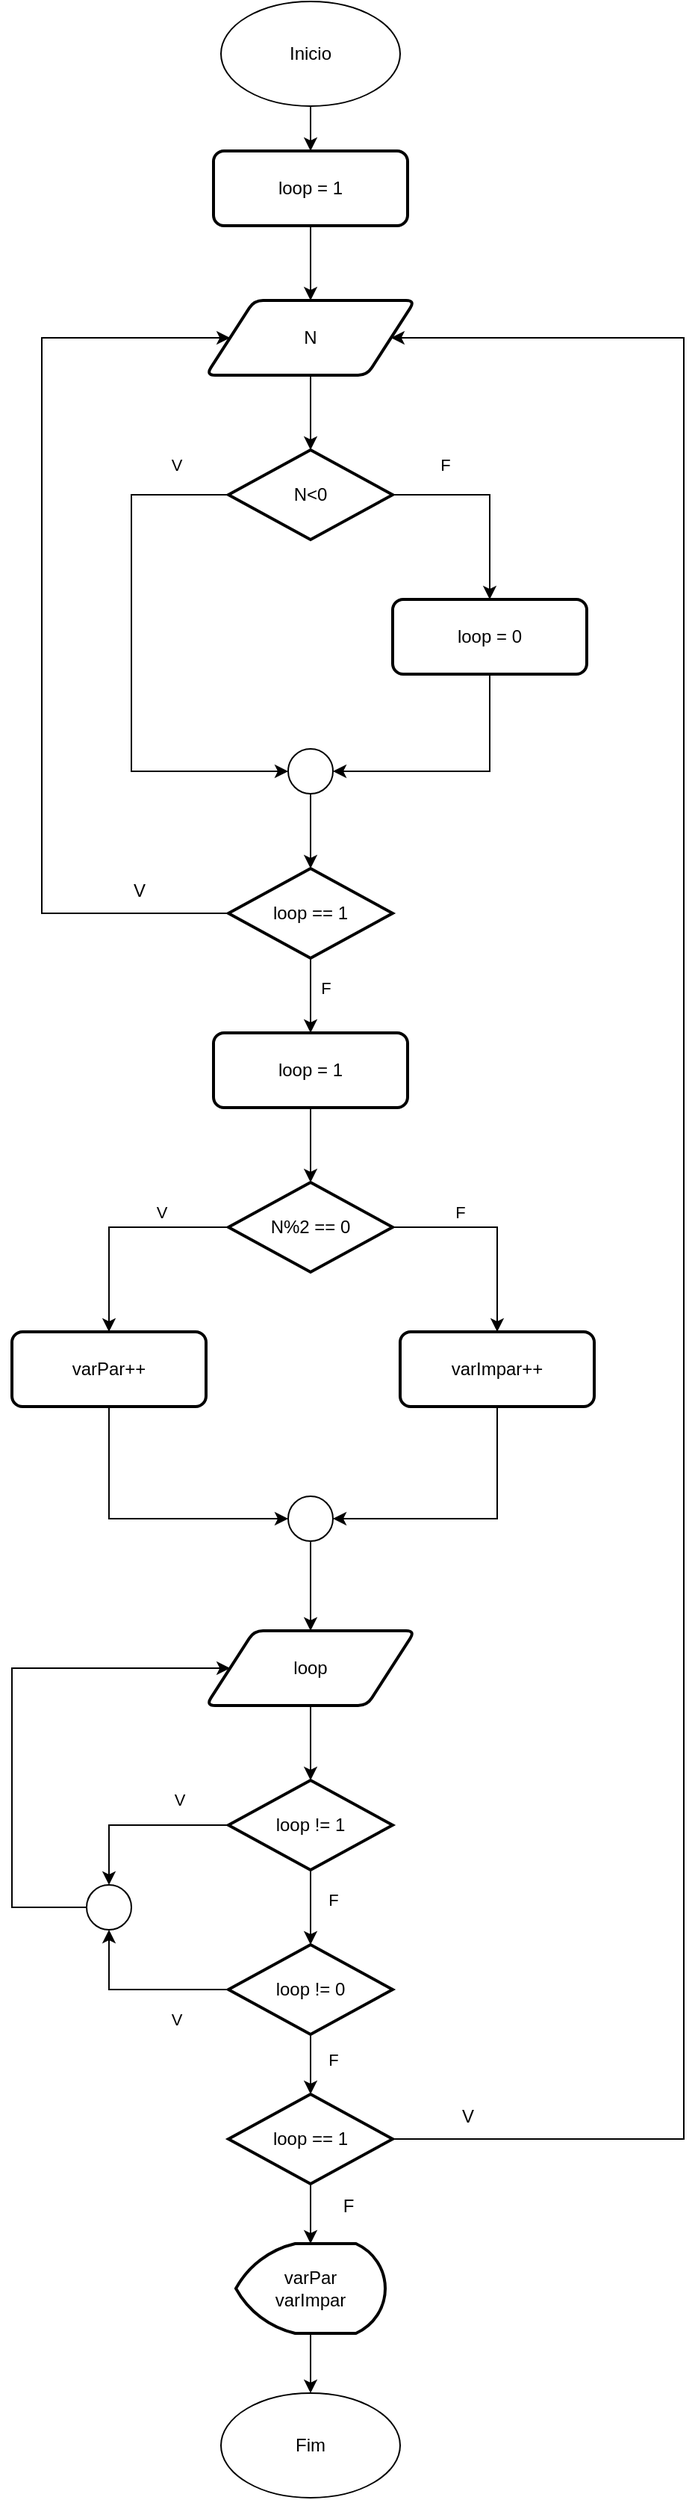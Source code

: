 <mxfile version="26.0.4">
  <diagram name="Página-1" id="EQY7rx08GIGifhaFdDs0">
    <mxGraphModel dx="545" dy="1867" grid="1" gridSize="10" guides="1" tooltips="1" connect="1" arrows="1" fold="1" page="1" pageScale="1" pageWidth="827" pageHeight="1169" math="0" shadow="0">
      <root>
        <mxCell id="0" />
        <mxCell id="1" parent="0" />
        <mxCell id="6GOztxUwA011YL0eF0oX-51" style="edgeStyle=orthogonalEdgeStyle;rounded=0;orthogonalLoop=1;jettySize=auto;html=1;exitX=0.5;exitY=1;exitDx=0;exitDy=0;entryX=0.5;entryY=0;entryDx=0;entryDy=0;" edge="1" parent="1" source="6GOztxUwA011YL0eF0oX-1" target="6GOztxUwA011YL0eF0oX-48">
          <mxGeometry relative="1" as="geometry" />
        </mxCell>
        <mxCell id="6GOztxUwA011YL0eF0oX-1" value="Inicio" style="ellipse;whiteSpace=wrap;html=1;" vertex="1" parent="1">
          <mxGeometry x="210" y="-20" width="120" height="70" as="geometry" />
        </mxCell>
        <mxCell id="6GOztxUwA011YL0eF0oX-2" value="Fim" style="ellipse;whiteSpace=wrap;html=1;" vertex="1" parent="1">
          <mxGeometry x="210" y="1580" width="120" height="70" as="geometry" />
        </mxCell>
        <mxCell id="6GOztxUwA011YL0eF0oX-52" style="edgeStyle=orthogonalEdgeStyle;rounded=0;orthogonalLoop=1;jettySize=auto;html=1;exitX=0.5;exitY=1;exitDx=0;exitDy=0;entryX=0.5;entryY=0;entryDx=0;entryDy=0;" edge="1" parent="1" source="6GOztxUwA011YL0eF0oX-48" target="6GOztxUwA011YL0eF0oX-50">
          <mxGeometry relative="1" as="geometry" />
        </mxCell>
        <mxCell id="6GOztxUwA011YL0eF0oX-48" value="loop = 1" style="rounded=1;whiteSpace=wrap;html=1;absoluteArcSize=1;arcSize=14;strokeWidth=2;" vertex="1" parent="1">
          <mxGeometry x="205" y="80" width="130" height="50" as="geometry" />
        </mxCell>
        <mxCell id="6GOztxUwA011YL0eF0oX-57" style="edgeStyle=orthogonalEdgeStyle;rounded=0;orthogonalLoop=1;jettySize=auto;html=1;exitX=1;exitY=0.5;exitDx=0;exitDy=0;exitPerimeter=0;entryX=0.5;entryY=0;entryDx=0;entryDy=0;" edge="1" parent="1" source="6GOztxUwA011YL0eF0oX-49" target="6GOztxUwA011YL0eF0oX-56">
          <mxGeometry relative="1" as="geometry" />
        </mxCell>
        <mxCell id="6GOztxUwA011YL0eF0oX-63" value="F" style="edgeLabel;html=1;align=center;verticalAlign=middle;resizable=0;points=[];" vertex="1" connectable="0" parent="6GOztxUwA011YL0eF0oX-57">
          <mxGeometry x="-0.481" y="-3" relative="1" as="geometry">
            <mxPoint y="-23" as="offset" />
          </mxGeometry>
        </mxCell>
        <mxCell id="6GOztxUwA011YL0eF0oX-49" value="N&amp;lt;0" style="strokeWidth=2;html=1;shape=mxgraph.flowchart.decision;whiteSpace=wrap;" vertex="1" parent="1">
          <mxGeometry x="215" y="280" width="110" height="60" as="geometry" />
        </mxCell>
        <mxCell id="6GOztxUwA011YL0eF0oX-50" value="N" style="shape=parallelogram;html=1;strokeWidth=2;perimeter=parallelogramPerimeter;whiteSpace=wrap;rounded=1;arcSize=12;size=0.23;" vertex="1" parent="1">
          <mxGeometry x="200" y="180" width="140" height="50" as="geometry" />
        </mxCell>
        <mxCell id="6GOztxUwA011YL0eF0oX-53" style="edgeStyle=orthogonalEdgeStyle;rounded=0;orthogonalLoop=1;jettySize=auto;html=1;exitX=0.5;exitY=1;exitDx=0;exitDy=0;entryX=0.5;entryY=0;entryDx=0;entryDy=0;entryPerimeter=0;" edge="1" parent="1" source="6GOztxUwA011YL0eF0oX-50" target="6GOztxUwA011YL0eF0oX-49">
          <mxGeometry relative="1" as="geometry" />
        </mxCell>
        <mxCell id="6GOztxUwA011YL0eF0oX-56" value="loop = 0" style="rounded=1;whiteSpace=wrap;html=1;absoluteArcSize=1;arcSize=14;strokeWidth=2;" vertex="1" parent="1">
          <mxGeometry x="325" y="380" width="130" height="50" as="geometry" />
        </mxCell>
        <mxCell id="6GOztxUwA011YL0eF0oX-58" value="" style="verticalLabelPosition=bottom;verticalAlign=top;html=1;shape=mxgraph.flowchart.on-page_reference;" vertex="1" parent="1">
          <mxGeometry x="255" y="480" width="30" height="30" as="geometry" />
        </mxCell>
        <mxCell id="6GOztxUwA011YL0eF0oX-59" style="edgeStyle=orthogonalEdgeStyle;rounded=0;orthogonalLoop=1;jettySize=auto;html=1;exitX=0.5;exitY=1;exitDx=0;exitDy=0;entryX=1;entryY=0.5;entryDx=0;entryDy=0;entryPerimeter=0;" edge="1" parent="1" source="6GOztxUwA011YL0eF0oX-56" target="6GOztxUwA011YL0eF0oX-58">
          <mxGeometry relative="1" as="geometry" />
        </mxCell>
        <mxCell id="6GOztxUwA011YL0eF0oX-60" style="edgeStyle=orthogonalEdgeStyle;rounded=0;orthogonalLoop=1;jettySize=auto;html=1;exitX=0;exitY=0.5;exitDx=0;exitDy=0;exitPerimeter=0;entryX=0;entryY=0.5;entryDx=0;entryDy=0;entryPerimeter=0;" edge="1" parent="1" source="6GOztxUwA011YL0eF0oX-49" target="6GOztxUwA011YL0eF0oX-58">
          <mxGeometry relative="1" as="geometry">
            <Array as="points">
              <mxPoint x="150" y="310" />
              <mxPoint x="150" y="495" />
            </Array>
          </mxGeometry>
        </mxCell>
        <mxCell id="6GOztxUwA011YL0eF0oX-62" value="V" style="edgeLabel;html=1;align=center;verticalAlign=middle;resizable=0;points=[];" vertex="1" connectable="0" parent="6GOztxUwA011YL0eF0oX-60">
          <mxGeometry x="-0.239" y="-2" relative="1" as="geometry">
            <mxPoint x="32" y="-90" as="offset" />
          </mxGeometry>
        </mxCell>
        <mxCell id="6GOztxUwA011YL0eF0oX-61" value="&lt;span style=&quot;color: rgba(0, 0, 0, 0); font-family: monospace; font-size: 0px; text-align: start;&quot;&gt;%3CmxGraphModel%3E%3Croot%3E%3CmxCell%20id%3D%220%22%2F%3E%3CmxCell%20id%3D%221%22%20parent%3D%220%22%2F%3E%3CmxCell%20id%3D%222%22%20value%3D%22loop%20%3D%201%22%20style%3D%22rounded%3D1%3BwhiteSpace%3Dwrap%3Bhtml%3D1%3BabsoluteArcSize%3D1%3BarcSize%3D14%3BstrokeWidth%3D2%3B%22%20vertex%3D%221%22%20parent%3D%221%22%3E%3CmxGeometry%20x%3D%22205%22%20y%3D%2280%22%20width%3D%22130%22%20height%3D%2250%22%20as%3D%22geometry%22%2F%3E%3C%2FmxCell%3E%3C%2Froot%3E%3C%2FmxGraphModel%3EV&lt;/span&gt;" style="text;html=1;align=center;verticalAlign=middle;resizable=0;points=[];autosize=1;strokeColor=none;fillColor=none;" vertex="1" parent="1">
          <mxGeometry x="130" y="338" width="20" height="30" as="geometry" />
        </mxCell>
        <mxCell id="6GOztxUwA011YL0eF0oX-67" style="edgeStyle=orthogonalEdgeStyle;rounded=0;orthogonalLoop=1;jettySize=auto;html=1;exitX=0;exitY=0.5;exitDx=0;exitDy=0;exitPerimeter=0;entryX=0;entryY=0.5;entryDx=0;entryDy=0;" edge="1" parent="1" source="6GOztxUwA011YL0eF0oX-65" target="6GOztxUwA011YL0eF0oX-50">
          <mxGeometry relative="1" as="geometry">
            <Array as="points">
              <mxPoint x="90" y="590" />
              <mxPoint x="90" y="205" />
            </Array>
          </mxGeometry>
        </mxCell>
        <mxCell id="6GOztxUwA011YL0eF0oX-70" style="edgeStyle=orthogonalEdgeStyle;rounded=0;orthogonalLoop=1;jettySize=auto;html=1;exitX=0.5;exitY=1;exitDx=0;exitDy=0;exitPerimeter=0;entryX=0.5;entryY=0;entryDx=0;entryDy=0;" edge="1" parent="1" source="6GOztxUwA011YL0eF0oX-65" target="6GOztxUwA011YL0eF0oX-69">
          <mxGeometry relative="1" as="geometry" />
        </mxCell>
        <mxCell id="6GOztxUwA011YL0eF0oX-71" value="F" style="edgeLabel;html=1;align=center;verticalAlign=middle;resizable=0;points=[];" vertex="1" connectable="0" parent="6GOztxUwA011YL0eF0oX-70">
          <mxGeometry x="-0.4" y="2" relative="1" as="geometry">
            <mxPoint x="8" y="5" as="offset" />
          </mxGeometry>
        </mxCell>
        <mxCell id="6GOztxUwA011YL0eF0oX-65" value="loop == 1" style="strokeWidth=2;html=1;shape=mxgraph.flowchart.decision;whiteSpace=wrap;" vertex="1" parent="1">
          <mxGeometry x="215" y="560" width="110" height="60" as="geometry" />
        </mxCell>
        <mxCell id="6GOztxUwA011YL0eF0oX-66" style="edgeStyle=orthogonalEdgeStyle;rounded=0;orthogonalLoop=1;jettySize=auto;html=1;exitX=0.5;exitY=1;exitDx=0;exitDy=0;exitPerimeter=0;entryX=0.5;entryY=0;entryDx=0;entryDy=0;entryPerimeter=0;" edge="1" parent="1" source="6GOztxUwA011YL0eF0oX-58" target="6GOztxUwA011YL0eF0oX-65">
          <mxGeometry relative="1" as="geometry" />
        </mxCell>
        <mxCell id="6GOztxUwA011YL0eF0oX-68" value="V" style="text;html=1;align=center;verticalAlign=middle;resizable=0;points=[];autosize=1;strokeColor=none;fillColor=none;" vertex="1" parent="1">
          <mxGeometry x="140" y="560" width="30" height="30" as="geometry" />
        </mxCell>
        <mxCell id="6GOztxUwA011YL0eF0oX-69" value="loop = 1" style="rounded=1;whiteSpace=wrap;html=1;absoluteArcSize=1;arcSize=14;strokeWidth=2;" vertex="1" parent="1">
          <mxGeometry x="205" y="670" width="130" height="50" as="geometry" />
        </mxCell>
        <mxCell id="6GOztxUwA011YL0eF0oX-76" style="edgeStyle=orthogonalEdgeStyle;rounded=0;orthogonalLoop=1;jettySize=auto;html=1;exitX=1;exitY=0.5;exitDx=0;exitDy=0;exitPerimeter=0;entryX=0.5;entryY=0;entryDx=0;entryDy=0;" edge="1" parent="1" source="6GOztxUwA011YL0eF0oX-73" target="6GOztxUwA011YL0eF0oX-75">
          <mxGeometry relative="1" as="geometry" />
        </mxCell>
        <mxCell id="6GOztxUwA011YL0eF0oX-83" value="F" style="edgeLabel;html=1;align=center;verticalAlign=middle;resizable=0;points=[];" vertex="1" connectable="0" parent="6GOztxUwA011YL0eF0oX-76">
          <mxGeometry x="-0.657" y="4" relative="1" as="geometry">
            <mxPoint x="21" y="-6" as="offset" />
          </mxGeometry>
        </mxCell>
        <mxCell id="6GOztxUwA011YL0eF0oX-78" style="edgeStyle=orthogonalEdgeStyle;rounded=0;orthogonalLoop=1;jettySize=auto;html=1;exitX=0;exitY=0.5;exitDx=0;exitDy=0;exitPerimeter=0;entryX=0.5;entryY=0;entryDx=0;entryDy=0;" edge="1" parent="1" source="6GOztxUwA011YL0eF0oX-73" target="6GOztxUwA011YL0eF0oX-77">
          <mxGeometry relative="1" as="geometry" />
        </mxCell>
        <mxCell id="6GOztxUwA011YL0eF0oX-82" value="V" style="edgeLabel;html=1;align=center;verticalAlign=middle;resizable=0;points=[];" vertex="1" connectable="0" parent="6GOztxUwA011YL0eF0oX-78">
          <mxGeometry x="-0.373" y="1" relative="1" as="geometry">
            <mxPoint x="2" y="-11" as="offset" />
          </mxGeometry>
        </mxCell>
        <mxCell id="6GOztxUwA011YL0eF0oX-73" value="N%2 == 0" style="strokeWidth=2;html=1;shape=mxgraph.flowchart.decision;whiteSpace=wrap;" vertex="1" parent="1">
          <mxGeometry x="215" y="770" width="110" height="60" as="geometry" />
        </mxCell>
        <mxCell id="6GOztxUwA011YL0eF0oX-74" style="edgeStyle=orthogonalEdgeStyle;rounded=0;orthogonalLoop=1;jettySize=auto;html=1;exitX=0.5;exitY=1;exitDx=0;exitDy=0;entryX=0.5;entryY=0;entryDx=0;entryDy=0;entryPerimeter=0;" edge="1" parent="1" source="6GOztxUwA011YL0eF0oX-69" target="6GOztxUwA011YL0eF0oX-73">
          <mxGeometry relative="1" as="geometry" />
        </mxCell>
        <mxCell id="6GOztxUwA011YL0eF0oX-75" value="varImpar++" style="rounded=1;whiteSpace=wrap;html=1;absoluteArcSize=1;arcSize=14;strokeWidth=2;" vertex="1" parent="1">
          <mxGeometry x="330" y="870" width="130" height="50" as="geometry" />
        </mxCell>
        <mxCell id="6GOztxUwA011YL0eF0oX-77" value="varPar++" style="rounded=1;whiteSpace=wrap;html=1;absoluteArcSize=1;arcSize=14;strokeWidth=2;" vertex="1" parent="1">
          <mxGeometry x="70" y="870" width="130" height="50" as="geometry" />
        </mxCell>
        <mxCell id="6GOztxUwA011YL0eF0oX-85" style="edgeStyle=orthogonalEdgeStyle;rounded=0;orthogonalLoop=1;jettySize=auto;html=1;exitX=0.5;exitY=1;exitDx=0;exitDy=0;exitPerimeter=0;entryX=0.5;entryY=0;entryDx=0;entryDy=0;" edge="1" parent="1" source="6GOztxUwA011YL0eF0oX-79" target="6GOztxUwA011YL0eF0oX-84">
          <mxGeometry relative="1" as="geometry" />
        </mxCell>
        <mxCell id="6GOztxUwA011YL0eF0oX-79" value="" style="verticalLabelPosition=bottom;verticalAlign=top;html=1;shape=mxgraph.flowchart.on-page_reference;" vertex="1" parent="1">
          <mxGeometry x="255" y="980" width="30" height="30" as="geometry" />
        </mxCell>
        <mxCell id="6GOztxUwA011YL0eF0oX-80" style="edgeStyle=orthogonalEdgeStyle;rounded=0;orthogonalLoop=1;jettySize=auto;html=1;exitX=0.5;exitY=1;exitDx=0;exitDy=0;entryX=0;entryY=0.5;entryDx=0;entryDy=0;entryPerimeter=0;" edge="1" parent="1" source="6GOztxUwA011YL0eF0oX-77" target="6GOztxUwA011YL0eF0oX-79">
          <mxGeometry relative="1" as="geometry" />
        </mxCell>
        <mxCell id="6GOztxUwA011YL0eF0oX-81" style="edgeStyle=orthogonalEdgeStyle;rounded=0;orthogonalLoop=1;jettySize=auto;html=1;exitX=0.5;exitY=1;exitDx=0;exitDy=0;entryX=1;entryY=0.5;entryDx=0;entryDy=0;entryPerimeter=0;" edge="1" parent="1" source="6GOztxUwA011YL0eF0oX-75" target="6GOztxUwA011YL0eF0oX-79">
          <mxGeometry relative="1" as="geometry" />
        </mxCell>
        <mxCell id="6GOztxUwA011YL0eF0oX-84" value="loop" style="shape=parallelogram;html=1;strokeWidth=2;perimeter=parallelogramPerimeter;whiteSpace=wrap;rounded=1;arcSize=12;size=0.23;" vertex="1" parent="1">
          <mxGeometry x="200" y="1070" width="140" height="50" as="geometry" />
        </mxCell>
        <mxCell id="6GOztxUwA011YL0eF0oX-86" value="loop != 1" style="strokeWidth=2;html=1;shape=mxgraph.flowchart.decision;whiteSpace=wrap;" vertex="1" parent="1">
          <mxGeometry x="215" y="1170" width="110" height="60" as="geometry" />
        </mxCell>
        <mxCell id="6GOztxUwA011YL0eF0oX-87" value="loop != 0" style="strokeWidth=2;html=1;shape=mxgraph.flowchart.decision;whiteSpace=wrap;" vertex="1" parent="1">
          <mxGeometry x="215" y="1280" width="110" height="60" as="geometry" />
        </mxCell>
        <mxCell id="6GOztxUwA011YL0eF0oX-88" style="edgeStyle=orthogonalEdgeStyle;rounded=0;orthogonalLoop=1;jettySize=auto;html=1;exitX=0.5;exitY=1;exitDx=0;exitDy=0;entryX=0.5;entryY=0;entryDx=0;entryDy=0;entryPerimeter=0;" edge="1" parent="1" source="6GOztxUwA011YL0eF0oX-84" target="6GOztxUwA011YL0eF0oX-86">
          <mxGeometry relative="1" as="geometry" />
        </mxCell>
        <mxCell id="6GOztxUwA011YL0eF0oX-89" style="edgeStyle=orthogonalEdgeStyle;rounded=0;orthogonalLoop=1;jettySize=auto;html=1;exitX=0.5;exitY=1;exitDx=0;exitDy=0;exitPerimeter=0;entryX=0.5;entryY=0;entryDx=0;entryDy=0;entryPerimeter=0;" edge="1" parent="1" source="6GOztxUwA011YL0eF0oX-86" target="6GOztxUwA011YL0eF0oX-87">
          <mxGeometry relative="1" as="geometry" />
        </mxCell>
        <mxCell id="6GOztxUwA011YL0eF0oX-97" value="F" style="edgeLabel;html=1;align=center;verticalAlign=middle;resizable=0;points=[];" vertex="1" connectable="0" parent="6GOztxUwA011YL0eF0oX-89">
          <mxGeometry x="-0.2" y="3" relative="1" as="geometry">
            <mxPoint x="12" as="offset" />
          </mxGeometry>
        </mxCell>
        <mxCell id="6GOztxUwA011YL0eF0oX-98" style="edgeStyle=orthogonalEdgeStyle;rounded=0;orthogonalLoop=1;jettySize=auto;html=1;exitX=0;exitY=0.5;exitDx=0;exitDy=0;exitPerimeter=0;entryX=0;entryY=0.5;entryDx=0;entryDy=0;" edge="1" parent="1" source="6GOztxUwA011YL0eF0oX-91" target="6GOztxUwA011YL0eF0oX-84">
          <mxGeometry relative="1" as="geometry">
            <Array as="points">
              <mxPoint x="70" y="1255" />
              <mxPoint x="70" y="1095" />
            </Array>
          </mxGeometry>
        </mxCell>
        <mxCell id="6GOztxUwA011YL0eF0oX-91" value="" style="verticalLabelPosition=bottom;verticalAlign=top;html=1;shape=mxgraph.flowchart.on-page_reference;" vertex="1" parent="1">
          <mxGeometry x="120" y="1240" width="30" height="30" as="geometry" />
        </mxCell>
        <mxCell id="6GOztxUwA011YL0eF0oX-92" style="edgeStyle=orthogonalEdgeStyle;rounded=0;orthogonalLoop=1;jettySize=auto;html=1;exitX=0;exitY=0.5;exitDx=0;exitDy=0;exitPerimeter=0;entryX=0.5;entryY=1;entryDx=0;entryDy=0;entryPerimeter=0;" edge="1" parent="1" source="6GOztxUwA011YL0eF0oX-87" target="6GOztxUwA011YL0eF0oX-91">
          <mxGeometry relative="1" as="geometry" />
        </mxCell>
        <mxCell id="6GOztxUwA011YL0eF0oX-93" style="edgeStyle=orthogonalEdgeStyle;rounded=0;orthogonalLoop=1;jettySize=auto;html=1;exitX=0;exitY=0.5;exitDx=0;exitDy=0;exitPerimeter=0;entryX=0.5;entryY=0;entryDx=0;entryDy=0;entryPerimeter=0;" edge="1" parent="1" source="6GOztxUwA011YL0eF0oX-86" target="6GOztxUwA011YL0eF0oX-91">
          <mxGeometry relative="1" as="geometry" />
        </mxCell>
        <mxCell id="6GOztxUwA011YL0eF0oX-94" value="&lt;span style=&quot;color: rgba(0, 0, 0, 0); font-family: monospace; font-size: 0px; text-align: start; background-color: rgb(251, 251, 251);&quot;&gt;%3CmxGraphModel%3E%3Croot%3E%3CmxCell%20id%3D%220%22%2F%3E%3CmxCell%20id%3D%221%22%20parent%3D%220%22%2F%3E%3CmxCell%20id%3D%222%22%20value%3D%22%22%20style%3D%22verticalLabelPosition%3Dbottom%3BverticalAlign%3Dtop%3Bhtml%3D1%3Bshape%3Dmxgraph.flowchart.on-page_reference%3B%22%20vertex%3D%221%22%20parent%3D%221%22%3E%3CmxGeometry%20x%3D%22255%22%20y%3D%22980%22%20width%3D%2230%22%20height%3D%2230%22%20as%3D%22geometry%22%2F%3E%3C%2FmxCell%3E%3C%2Froot%3E%3C%2FmxGraphModel%3EV&lt;/span&gt;" style="edgeLabel;html=1;align=center;verticalAlign=middle;resizable=0;points=[];" vertex="1" connectable="0" parent="6GOztxUwA011YL0eF0oX-93">
          <mxGeometry x="-0.783" y="-3" relative="1" as="geometry">
            <mxPoint as="offset" />
          </mxGeometry>
        </mxCell>
        <mxCell id="6GOztxUwA011YL0eF0oX-95" value="V" style="edgeLabel;html=1;align=center;verticalAlign=middle;resizable=0;points=[];" vertex="1" connectable="0" parent="6GOztxUwA011YL0eF0oX-93">
          <mxGeometry x="-0.167" y="-1" relative="1" as="geometry">
            <mxPoint x="15" y="131" as="offset" />
          </mxGeometry>
        </mxCell>
        <mxCell id="6GOztxUwA011YL0eF0oX-96" value="V" style="edgeLabel;html=1;align=center;verticalAlign=middle;resizable=0;points=[];" vertex="1" connectable="0" parent="1">
          <mxGeometry x="170" y="1190" as="geometry">
            <mxPoint x="12" y="-7" as="offset" />
          </mxGeometry>
        </mxCell>
        <mxCell id="6GOztxUwA011YL0eF0oX-102" style="edgeStyle=orthogonalEdgeStyle;rounded=0;orthogonalLoop=1;jettySize=auto;html=1;exitX=1;exitY=0.5;exitDx=0;exitDy=0;exitPerimeter=0;entryX=1;entryY=0.5;entryDx=0;entryDy=0;" edge="1" parent="1" source="6GOztxUwA011YL0eF0oX-99" target="6GOztxUwA011YL0eF0oX-50">
          <mxGeometry relative="1" as="geometry">
            <Array as="points">
              <mxPoint x="520" y="1410" />
              <mxPoint x="520" y="205" />
            </Array>
          </mxGeometry>
        </mxCell>
        <mxCell id="6GOztxUwA011YL0eF0oX-99" value="loop == 1" style="strokeWidth=2;html=1;shape=mxgraph.flowchart.decision;whiteSpace=wrap;" vertex="1" parent="1">
          <mxGeometry x="215" y="1380" width="110" height="60" as="geometry" />
        </mxCell>
        <mxCell id="6GOztxUwA011YL0eF0oX-100" style="edgeStyle=orthogonalEdgeStyle;rounded=0;orthogonalLoop=1;jettySize=auto;html=1;exitX=0.5;exitY=1;exitDx=0;exitDy=0;exitPerimeter=0;entryX=0.5;entryY=0;entryDx=0;entryDy=0;entryPerimeter=0;" edge="1" parent="1" source="6GOztxUwA011YL0eF0oX-87" target="6GOztxUwA011YL0eF0oX-99">
          <mxGeometry relative="1" as="geometry" />
        </mxCell>
        <mxCell id="6GOztxUwA011YL0eF0oX-101" value="F" style="edgeLabel;html=1;align=center;verticalAlign=middle;resizable=0;points=[];" vertex="1" connectable="0" parent="6GOztxUwA011YL0eF0oX-100">
          <mxGeometry x="-0.15" y="1" relative="1" as="geometry">
            <mxPoint x="14" as="offset" />
          </mxGeometry>
        </mxCell>
        <mxCell id="6GOztxUwA011YL0eF0oX-105" style="edgeStyle=orthogonalEdgeStyle;rounded=0;orthogonalLoop=1;jettySize=auto;html=1;exitX=0.5;exitY=1;exitDx=0;exitDy=0;exitPerimeter=0;entryX=0.5;entryY=0;entryDx=0;entryDy=0;" edge="1" parent="1" source="6GOztxUwA011YL0eF0oX-103" target="6GOztxUwA011YL0eF0oX-2">
          <mxGeometry relative="1" as="geometry" />
        </mxCell>
        <mxCell id="6GOztxUwA011YL0eF0oX-103" value="varPar&lt;div&gt;varImpar&lt;/div&gt;" style="strokeWidth=2;html=1;shape=mxgraph.flowchart.display;whiteSpace=wrap;" vertex="1" parent="1">
          <mxGeometry x="220" y="1480" width="100" height="60" as="geometry" />
        </mxCell>
        <mxCell id="6GOztxUwA011YL0eF0oX-104" style="edgeStyle=orthogonalEdgeStyle;rounded=0;orthogonalLoop=1;jettySize=auto;html=1;exitX=0.5;exitY=1;exitDx=0;exitDy=0;exitPerimeter=0;entryX=0.5;entryY=0;entryDx=0;entryDy=0;entryPerimeter=0;" edge="1" parent="1" source="6GOztxUwA011YL0eF0oX-99" target="6GOztxUwA011YL0eF0oX-103">
          <mxGeometry relative="1" as="geometry" />
        </mxCell>
        <mxCell id="6GOztxUwA011YL0eF0oX-106" value="V" style="text;html=1;align=center;verticalAlign=middle;resizable=0;points=[];autosize=1;strokeColor=none;fillColor=none;" vertex="1" parent="1">
          <mxGeometry x="360" y="1380" width="30" height="30" as="geometry" />
        </mxCell>
        <mxCell id="6GOztxUwA011YL0eF0oX-107" value="F" style="text;html=1;align=center;verticalAlign=middle;resizable=0;points=[];autosize=1;strokeColor=none;fillColor=none;" vertex="1" parent="1">
          <mxGeometry x="280" y="1440" width="30" height="30" as="geometry" />
        </mxCell>
      </root>
    </mxGraphModel>
  </diagram>
</mxfile>
